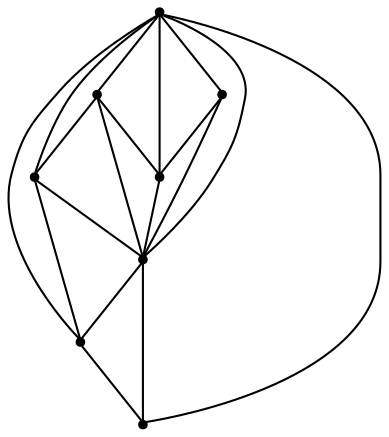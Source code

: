 graph {
  node [shape=point,comment="{\"directed\":false,\"doi\":\"10.1007/978-3-642-18469-7_29\",\"figure\":\"5 (2)\"}"]

  v0 [pos="1538.3935316025722,2214.4887971740654"]
  v1 [pos="1317.2109642045684,2251.307265550125"]
  v2 [pos="1331.9731823877264,2170.294324401293"]
  v3 [pos="1295.1303132671728,2397.205593974277"]
  v4 [pos="1390.9593151522174,2170.294324401293"]
  v5 [pos="1215.439481970016,2089.2190665837074"]
  v6 [pos="1383.5782696914378,2221.865055924528"]
  v7 [pos="1313.5203778433793,2336.8834401511176"]

  v0 -- v1 [id="-1",pos="1538.3935316025722,2214.4887971740654 1317.2109642045684,2251.307265550125 1317.2109642045684,2251.307265550125 1317.2109642045684,2251.307265550125"]
  v5 -- v0 [id="-2",pos="1215.439481970016,2089.2190665837074 1538.3935316025722,2214.4887971740654 1538.3935316025722,2214.4887971740654 1538.3935316025722,2214.4887971740654"]
  v5 -- v2 [id="-3",pos="1215.439481970016,2089.2190665837074 1331.9731823877264,2170.294324401293 1331.9731823877264,2170.294324401293 1331.9731823877264,2170.294324401293"]
  v5 -- v1 [id="-4",pos="1215.439481970016,2089.2190665837074 1317.2109642045684,2251.307265550125 1317.2109642045684,2251.307265550125 1317.2109642045684,2251.307265550125"]
  v3 -- v5 [id="-5",pos="1295.1303132671728,2397.205593974277 1215.439481970016,2089.2190665837074 1215.439481970016,2089.2190665837074 1215.439481970016,2089.2190665837074"]
  v3 -- v7 [id="-6",pos="1295.1303132671728,2397.205593974277 1313.5203778433793,2336.8834401511176 1313.5203778433793,2336.8834401511176 1313.5203778433793,2336.8834401511176"]
  v7 -- v0 [id="-7",pos="1313.5203778433793,2336.8834401511176 1538.3935316025722,2214.4887971740654 1538.3935316025722,2214.4887971740654 1538.3935316025722,2214.4887971740654"]
  v7 -- v5 [id="-8",pos="1313.5203778433793,2336.8834401511176 1215.439481970016,2089.2190665837074 1215.439481970016,2089.2190665837074 1215.439481970016,2089.2190665837074"]
  v1 -- v7 [id="-9",pos="1317.2109642045684,2251.307265550125 1313.5203778433793,2336.8834401511176 1313.5203778433793,2336.8834401511176 1313.5203778433793,2336.8834401511176"]
  v1 -- v6 [id="-10",pos="1317.2109642045684,2251.307265550125 1383.5782696914378,2221.865055924528 1383.5782696914378,2221.865055924528 1383.5782696914378,2221.865055924528"]
  v2 -- v4 [id="-11",pos="1331.9731823877264,2170.294324401293 1390.9593151522174,2170.294324401293 1390.9593151522174,2170.294324401293 1390.9593151522174,2170.294324401293"]
  v2 -- v6 [id="-12",pos="1331.9731823877264,2170.294324401293 1383.5782696914378,2221.865055924528 1383.5782696914378,2221.865055924528 1383.5782696914378,2221.865055924528"]
  v6 -- v0 [id="-13",pos="1383.5782696914378,2221.865055924528 1538.3935316025722,2214.4887971740654 1538.3935316025722,2214.4887971740654 1538.3935316025722,2214.4887971740654"]
  v6 -- v5 [id="-14",pos="1383.5782696914378,2221.865055924528 1215.439481970016,2089.2190665837074 1215.439481970016,2089.2190665837074 1215.439481970016,2089.2190665837074"]
  v4 -- v5 [id="-15",pos="1390.9593151522174,2170.294324401293 1215.439481970016,2089.2190665837074 1215.439481970016,2089.2190665837074 1215.439481970016,2089.2190665837074"]
  v0 -- v3 [id="-17",pos="1538.3935316025722,2214.4887971740654 1295.1303132671728,2397.205593974277 1295.1303132671728,2397.205593974277 1295.1303132671728,2397.205593974277"]
  v0 -- v2 [id="-18",pos="1538.3935316025722,2214.4887971740654 1331.9731823877264,2170.294324401293 1331.9731823877264,2170.294324401293 1331.9731823877264,2170.294324401293"]
  v4 -- v0 [id="-16",pos="1390.9593151522174,2170.294324401293 1538.3935316025722,2214.4887971740654 1538.3935316025722,2214.4887971740654 1538.3935316025722,2214.4887971740654"]
}